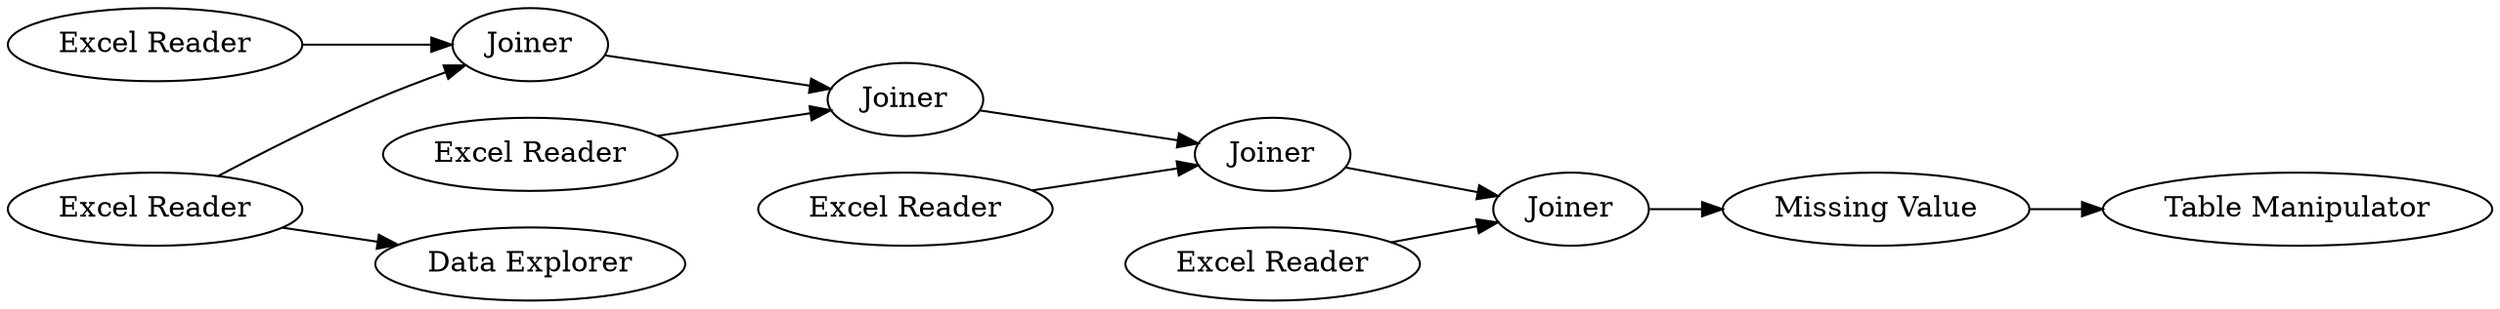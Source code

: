 digraph {
	626 [label="Excel Reader"]
	627 [label="Excel Reader"]
	628 [label="Excel Reader"]
	629 [label="Excel Reader"]
	630 [label="Excel Reader"]
	631 [label=Joiner]
	632 [label=Joiner]
	633 [label=Joiner]
	634 [label=Joiner]
	635 [label="Missing Value"]
	636 [label="Table Manipulator"]
	705 [label="Data Explorer"]
	626 -> 631
	627 -> 632
	628 -> 631
	628 -> 705
	629 -> 633
	630 -> 634
	631 -> 632
	632 -> 633
	633 -> 634
	634 -> 635
	635 -> 636
	rankdir=LR
}
